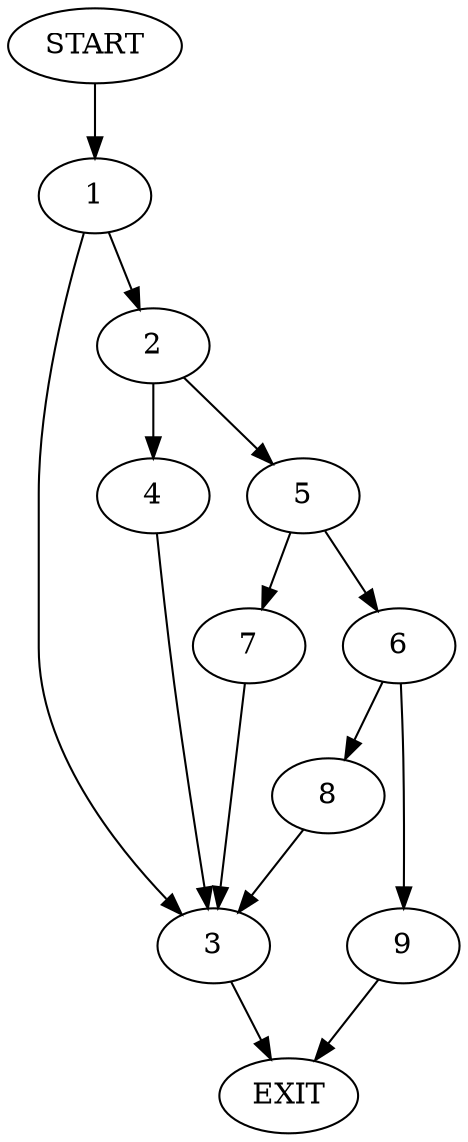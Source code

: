digraph {
0 [label="START"]
10 [label="EXIT"]
0 -> 1
1 -> 2
1 -> 3
2 -> 4
2 -> 5
3 -> 10
4 -> 3
5 -> 6
5 -> 7
7 -> 3
6 -> 8
6 -> 9
8 -> 3
9 -> 10
}
